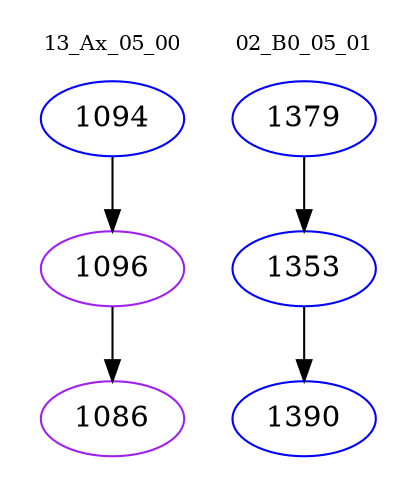 digraph{
subgraph cluster_0 {
color = white
label = "13_Ax_05_00";
fontsize=10;
T0_1094 [label="1094", color="blue"]
T0_1094 -> T0_1096 [color="black"]
T0_1096 [label="1096", color="purple"]
T0_1096 -> T0_1086 [color="black"]
T0_1086 [label="1086", color="purple"]
}
subgraph cluster_1 {
color = white
label = "02_B0_05_01";
fontsize=10;
T1_1379 [label="1379", color="blue"]
T1_1379 -> T1_1353 [color="black"]
T1_1353 [label="1353", color="blue"]
T1_1353 -> T1_1390 [color="black"]
T1_1390 [label="1390", color="blue"]
}
}
